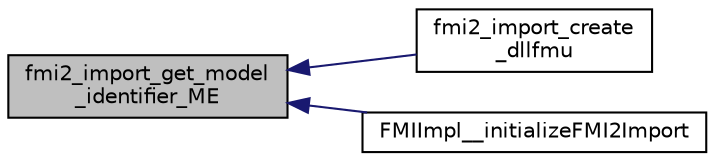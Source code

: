 digraph "fmi2_import_get_model_identifier_ME"
{
  edge [fontname="Helvetica",fontsize="10",labelfontname="Helvetica",labelfontsize="10"];
  node [fontname="Helvetica",fontsize="10",shape=record];
  rankdir="LR";
  Node144 [label="fmi2_import_get_model\l_identifier_ME",height=0.2,width=0.4,color="black", fillcolor="grey75", style="filled", fontcolor="black"];
  Node144 -> Node145 [dir="back",color="midnightblue",fontsize="10",style="solid",fontname="Helvetica"];
  Node145 [label="fmi2_import_create\l_dllfmu",height=0.2,width=0.4,color="black", fillcolor="white", style="filled",URL="$d5/d22/group__fmi2__import__capi__const__destroy.html#gada19e6b89423b688e0479a475d6cbf19",tooltip="Create a C-API struct. The C-API struct is a placeholder for the FMI DLL functions. "];
  Node144 -> Node146 [dir="back",color="midnightblue",fontsize="10",style="solid",fontname="Helvetica"];
  Node146 [label="FMIImpl__initializeFMI2Import",height=0.2,width=0.4,color="black", fillcolor="white", style="filled",URL="$df/d24/_f_m_i_impl_8c.html#aa232a019eadc7bda9f5bbf66fb274e7c"];
}

